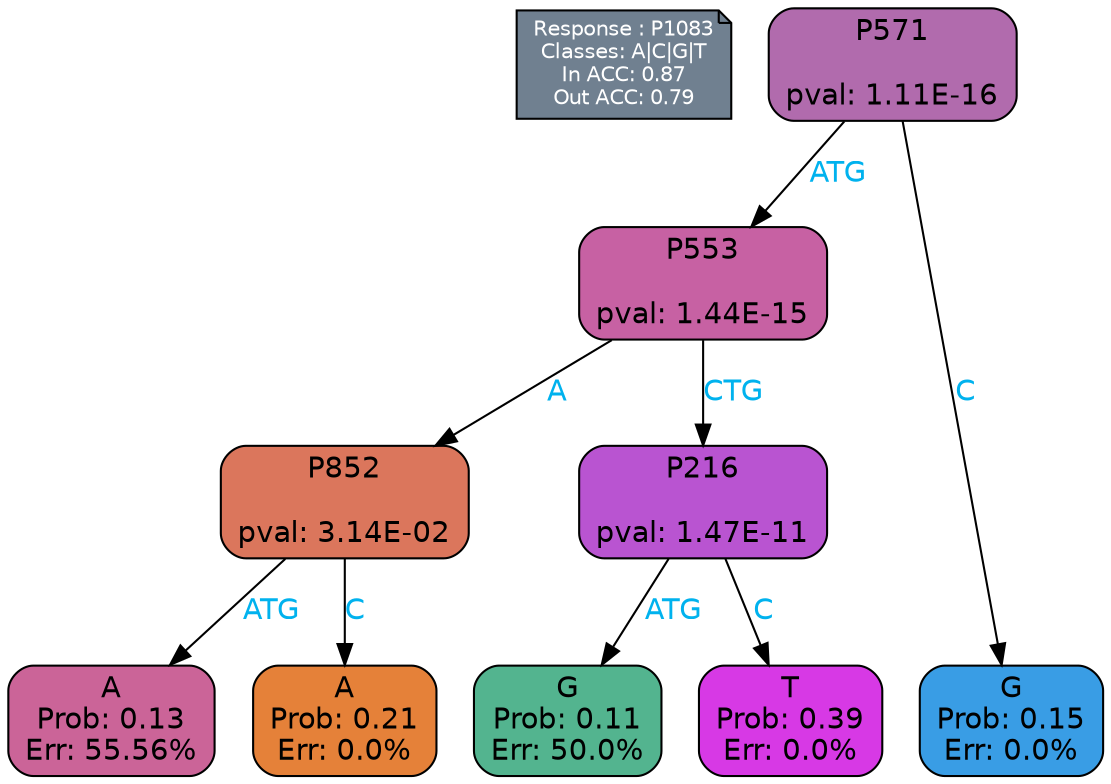 digraph Tree {
node [shape=box, style="filled, rounded", color="black", fontname=helvetica] ;
graph [ranksep=equally, splines=polylines, bgcolor=transparent, dpi=600] ;
edge [fontname=helvetica] ;
LEGEND [label="Response : P1083
Classes: A|C|G|T
In ACC: 0.87
Out ACC: 0.79
",shape=note,align=left,style=filled,fillcolor="slategray",fontcolor="white",fontsize=10];1 [label="P571

pval: 1.11E-16", fillcolor="#b16bad"] ;
2 [label="P553

pval: 1.44E-15", fillcolor="#c761a3"] ;
3 [label="P852

pval: 3.14E-02", fillcolor="#db765c"] ;
4 [label="A
Prob: 0.13
Err: 55.56%", fillcolor="#cb6498"] ;
5 [label="A
Prob: 0.21
Err: 0.0%", fillcolor="#e58139"] ;
6 [label="P216

pval: 1.47E-11", fillcolor="#b954d1"] ;
7 [label="G
Prob: 0.11
Err: 50.0%", fillcolor="#53b48f"] ;
8 [label="T
Prob: 0.39
Err: 0.0%", fillcolor="#d739e5"] ;
9 [label="G
Prob: 0.15
Err: 0.0%", fillcolor="#399de5"] ;
1 -> 9 [label="C",fontcolor=deepskyblue2] ;
1 -> 2 [label="ATG",fontcolor=deepskyblue2] ;
2 -> 3 [label="A",fontcolor=deepskyblue2] ;
2 -> 6 [label="CTG",fontcolor=deepskyblue2] ;
3 -> 4 [label="ATG",fontcolor=deepskyblue2] ;
3 -> 5 [label="C",fontcolor=deepskyblue2] ;
6 -> 8 [label="C",fontcolor=deepskyblue2] ;
6 -> 7 [label="ATG",fontcolor=deepskyblue2] ;
{rank = same; 4;5;7;8;9;}{rank = same; LEGEND;1;}}